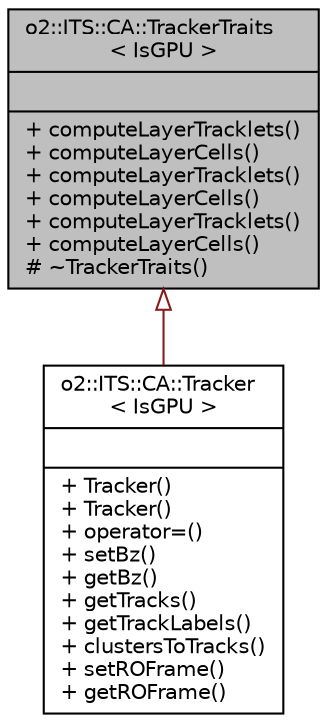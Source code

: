 digraph "o2::ITS::CA::TrackerTraits&lt; IsGPU &gt;"
{
 // INTERACTIVE_SVG=YES
  bgcolor="transparent";
  edge [fontname="Helvetica",fontsize="10",labelfontname="Helvetica",labelfontsize="10"];
  node [fontname="Helvetica",fontsize="10",shape=record];
  Node1 [label="{o2::ITS::CA::TrackerTraits\l\< IsGPU \>\n||+ computeLayerTracklets()\l+ computeLayerCells()\l+ computeLayerTracklets()\l+ computeLayerCells()\l+ computeLayerTracklets()\l+ computeLayerCells()\l# ~TrackerTraits()\l}",height=0.2,width=0.4,color="black", fillcolor="grey75", style="filled" fontcolor="black"];
  Node1 -> Node2 [dir="back",color="firebrick4",fontsize="10",style="solid",arrowtail="onormal",fontname="Helvetica"];
  Node2 [label="{o2::ITS::CA::Tracker\l\< IsGPU \>\n||+ Tracker()\l+ Tracker()\l+ operator=()\l+ setBz()\l+ getBz()\l+ getTracks()\l+ getTrackLabels()\l+ clustersToTracks()\l+ setROFrame()\l+ getROFrame()\l}",height=0.2,width=0.4,color="black",URL="$d6/db1/classo2_1_1ITS_1_1CA_1_1Tracker.html"];
}
